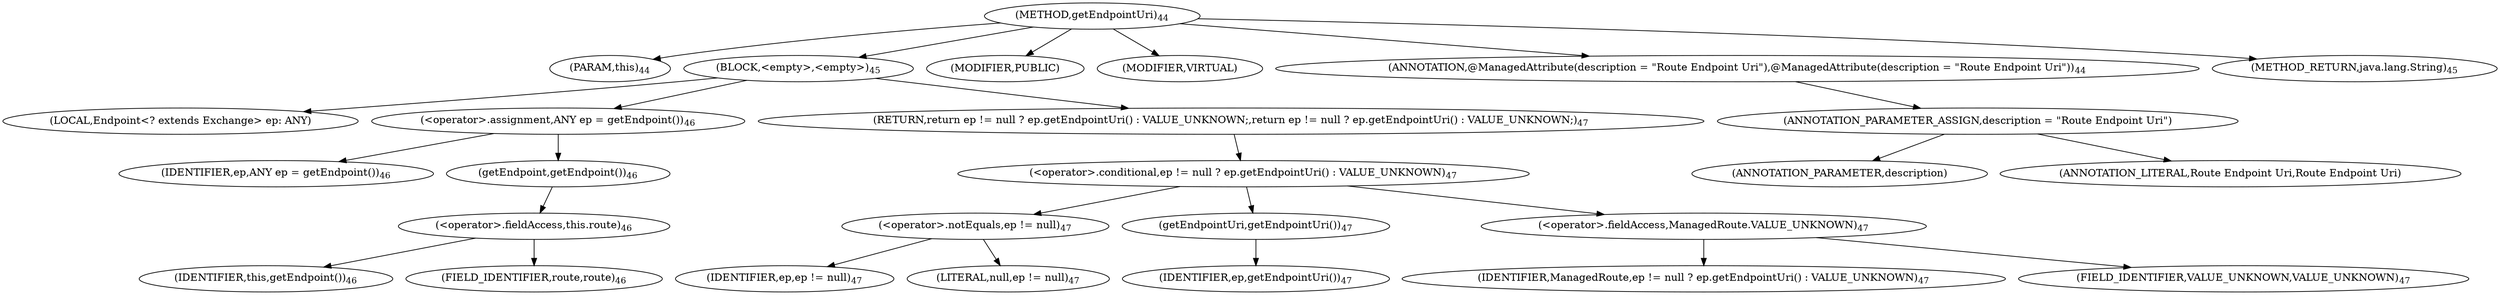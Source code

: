 digraph "getEndpointUri" {  
"44" [label = <(METHOD,getEndpointUri)<SUB>44</SUB>> ]
"45" [label = <(PARAM,this)<SUB>44</SUB>> ]
"46" [label = <(BLOCK,&lt;empty&gt;,&lt;empty&gt;)<SUB>45</SUB>> ]
"47" [label = <(LOCAL,Endpoint&lt;? extends Exchange&gt; ep: ANY)> ]
"48" [label = <(&lt;operator&gt;.assignment,ANY ep = getEndpoint())<SUB>46</SUB>> ]
"49" [label = <(IDENTIFIER,ep,ANY ep = getEndpoint())<SUB>46</SUB>> ]
"50" [label = <(getEndpoint,getEndpoint())<SUB>46</SUB>> ]
"51" [label = <(&lt;operator&gt;.fieldAccess,this.route)<SUB>46</SUB>> ]
"52" [label = <(IDENTIFIER,this,getEndpoint())<SUB>46</SUB>> ]
"53" [label = <(FIELD_IDENTIFIER,route,route)<SUB>46</SUB>> ]
"54" [label = <(RETURN,return ep != null ? ep.getEndpointUri() : VALUE_UNKNOWN;,return ep != null ? ep.getEndpointUri() : VALUE_UNKNOWN;)<SUB>47</SUB>> ]
"55" [label = <(&lt;operator&gt;.conditional,ep != null ? ep.getEndpointUri() : VALUE_UNKNOWN)<SUB>47</SUB>> ]
"56" [label = <(&lt;operator&gt;.notEquals,ep != null)<SUB>47</SUB>> ]
"57" [label = <(IDENTIFIER,ep,ep != null)<SUB>47</SUB>> ]
"58" [label = <(LITERAL,null,ep != null)<SUB>47</SUB>> ]
"59" [label = <(getEndpointUri,getEndpointUri())<SUB>47</SUB>> ]
"60" [label = <(IDENTIFIER,ep,getEndpointUri())<SUB>47</SUB>> ]
"61" [label = <(&lt;operator&gt;.fieldAccess,ManagedRoute.VALUE_UNKNOWN)<SUB>47</SUB>> ]
"62" [label = <(IDENTIFIER,ManagedRoute,ep != null ? ep.getEndpointUri() : VALUE_UNKNOWN)<SUB>47</SUB>> ]
"63" [label = <(FIELD_IDENTIFIER,VALUE_UNKNOWN,VALUE_UNKNOWN)<SUB>47</SUB>> ]
"64" [label = <(MODIFIER,PUBLIC)> ]
"65" [label = <(MODIFIER,VIRTUAL)> ]
"66" [label = <(ANNOTATION,@ManagedAttribute(description = &quot;Route Endpoint Uri&quot;),@ManagedAttribute(description = &quot;Route Endpoint Uri&quot;))<SUB>44</SUB>> ]
"67" [label = <(ANNOTATION_PARAMETER_ASSIGN,description = &quot;Route Endpoint Uri&quot;)> ]
"68" [label = <(ANNOTATION_PARAMETER,description)> ]
"69" [label = <(ANNOTATION_LITERAL,Route Endpoint Uri,Route Endpoint Uri)> ]
"70" [label = <(METHOD_RETURN,java.lang.String)<SUB>45</SUB>> ]
  "44" -> "45" 
  "44" -> "46" 
  "44" -> "64" 
  "44" -> "65" 
  "44" -> "66" 
  "44" -> "70" 
  "46" -> "47" 
  "46" -> "48" 
  "46" -> "54" 
  "48" -> "49" 
  "48" -> "50" 
  "50" -> "51" 
  "51" -> "52" 
  "51" -> "53" 
  "54" -> "55" 
  "55" -> "56" 
  "55" -> "59" 
  "55" -> "61" 
  "56" -> "57" 
  "56" -> "58" 
  "59" -> "60" 
  "61" -> "62" 
  "61" -> "63" 
  "66" -> "67" 
  "67" -> "68" 
  "67" -> "69" 
}
